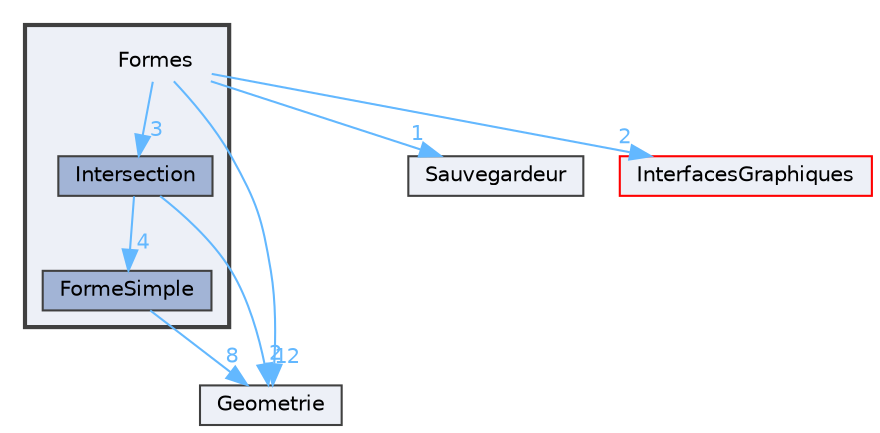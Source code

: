 digraph "Formes"
{
 // LATEX_PDF_SIZE
  bgcolor="transparent";
  edge [fontname=Helvetica,fontsize=10,labelfontname=Helvetica,labelfontsize=10];
  node [fontname=Helvetica,fontsize=10,shape=box,height=0.2,width=0.4];
  compound=true
  subgraph clusterdir_29b50a3b0d83dc131baccc5fbf70a8b6 {
    graph [ bgcolor="#edf0f7", pencolor="grey25", label="", fontname=Helvetica,fontsize=10 style="filled,bold", URL="dir_29b50a3b0d83dc131baccc5fbf70a8b6.html",tooltip=""]
    dir_29b50a3b0d83dc131baccc5fbf70a8b6 [shape=plaintext, label="Formes"];
  dir_f7ee7be751ea9995e35d16d059ef8147 [label="FormeSimple", fillcolor="#a2b4d6", color="grey25", style="filled", URL="dir_f7ee7be751ea9995e35d16d059ef8147.html",tooltip=""];
  dir_9da4fe646deee1903dc099f8389cd954 [label="Intersection", fillcolor="#a2b4d6", color="grey25", style="filled", URL="dir_9da4fe646deee1903dc099f8389cd954.html",tooltip=""];
  }
  dir_46eab25f195f56509443ad6e58c59db9 [label="Geometrie", fillcolor="#edf0f7", color="grey25", style="filled", URL="dir_46eab25f195f56509443ad6e58c59db9.html",tooltip=""];
  dir_a9c40d981ac28f964fcaf05b4186accd [label="Sauvegardeur", fillcolor="#edf0f7", color="grey25", style="filled", URL="dir_a9c40d981ac28f964fcaf05b4186accd.html",tooltip=""];
  dir_f1240ececd2ded7d7c9ea45cf7b47937 [label="InterfacesGraphiques", fillcolor="#edf0f7", color="red", style="filled", URL="dir_f1240ececd2ded7d7c9ea45cf7b47937.html",tooltip=""];
  dir_29b50a3b0d83dc131baccc5fbf70a8b6->dir_46eab25f195f56509443ad6e58c59db9 [headlabel="12", labeldistance=1.5 headhref="dir_000013_000017.html" href="dir_000013_000017.html" color="steelblue1" fontcolor="steelblue1"];
  dir_29b50a3b0d83dc131baccc5fbf70a8b6->dir_9da4fe646deee1903dc099f8389cd954 [headlabel="3", labeldistance=1.5 headhref="dir_000013_000022.html" href="dir_000013_000022.html" color="steelblue1" fontcolor="steelblue1"];
  dir_29b50a3b0d83dc131baccc5fbf70a8b6->dir_a9c40d981ac28f964fcaf05b4186accd [headlabel="1", labeldistance=1.5 headhref="dir_000013_000024.html" href="dir_000013_000024.html" color="steelblue1" fontcolor="steelblue1"];
  dir_29b50a3b0d83dc131baccc5fbf70a8b6->dir_f1240ececd2ded7d7c9ea45cf7b47937 [headlabel="2", labeldistance=1.5 headhref="dir_000013_000021.html" href="dir_000013_000021.html" color="steelblue1" fontcolor="steelblue1"];
  dir_f7ee7be751ea9995e35d16d059ef8147->dir_46eab25f195f56509443ad6e58c59db9 [headlabel="8", labeldistance=1.5 headhref="dir_000015_000017.html" href="dir_000015_000017.html" color="steelblue1" fontcolor="steelblue1"];
  dir_9da4fe646deee1903dc099f8389cd954->dir_46eab25f195f56509443ad6e58c59db9 [headlabel="2", labeldistance=1.5 headhref="dir_000022_000017.html" href="dir_000022_000017.html" color="steelblue1" fontcolor="steelblue1"];
  dir_9da4fe646deee1903dc099f8389cd954->dir_f7ee7be751ea9995e35d16d059ef8147 [headlabel="4", labeldistance=1.5 headhref="dir_000022_000015.html" href="dir_000022_000015.html" color="steelblue1" fontcolor="steelblue1"];
}
